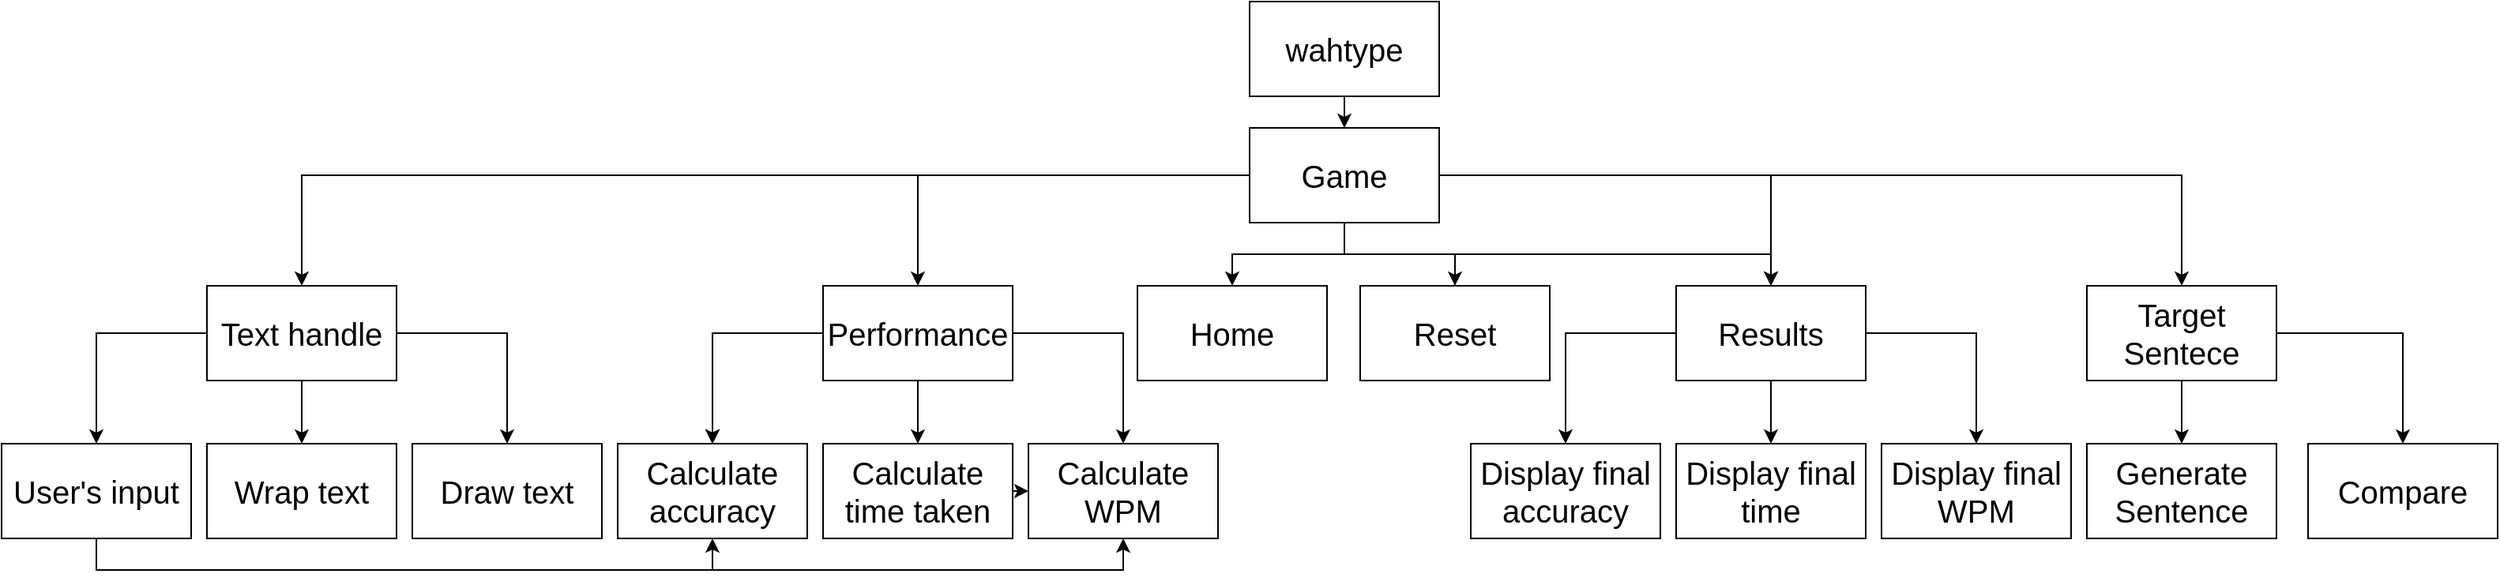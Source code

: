 <mxfile version="28.2.3">
  <diagram name="Page-1" id="OhJJ3mjOy6TYojQHY7Uv">
    <mxGraphModel dx="3774" dy="1335" grid="1" gridSize="10" guides="1" tooltips="1" connect="1" arrows="1" fold="1" page="1" pageScale="1" pageWidth="1169" pageHeight="827" math="0" shadow="0">
      <root>
        <mxCell id="0" />
        <mxCell id="1" parent="0" />
        <mxCell id="K-ESM88an505MiSwCpxi-11" value="" style="edgeStyle=orthogonalEdgeStyle;rounded=0;orthogonalLoop=1;jettySize=auto;html=1;" parent="1" source="K-ESM88an505MiSwCpxi-1" target="K-ESM88an505MiSwCpxi-10" edge="1">
          <mxGeometry relative="1" as="geometry" />
        </mxCell>
        <mxCell id="K-ESM88an505MiSwCpxi-1" value="&lt;font style=&quot;font-size: 20px;&quot;&gt;wahtype&lt;/font&gt;" style="rounded=0;whiteSpace=wrap;html=1;" parent="1" vertex="1">
          <mxGeometry x="540" y="60" width="120" height="60" as="geometry" />
        </mxCell>
        <mxCell id="iwysc34U7rKxAF9Snj9z-39" value="" style="edgeStyle=orthogonalEdgeStyle;rounded=0;orthogonalLoop=1;jettySize=auto;html=1;" parent="1" source="K-ESM88an505MiSwCpxi-10" target="iwysc34U7rKxAF9Snj9z-38" edge="1">
          <mxGeometry relative="1" as="geometry" />
        </mxCell>
        <mxCell id="iwysc34U7rKxAF9Snj9z-44" value="" style="edgeStyle=orthogonalEdgeStyle;rounded=0;orthogonalLoop=1;jettySize=auto;html=1;" parent="1" source="K-ESM88an505MiSwCpxi-10" target="iwysc34U7rKxAF9Snj9z-43" edge="1">
          <mxGeometry relative="1" as="geometry" />
        </mxCell>
        <mxCell id="iwysc34U7rKxAF9Snj9z-49" value="" style="edgeStyle=orthogonalEdgeStyle;rounded=0;orthogonalLoop=1;jettySize=auto;html=1;" parent="1" source="K-ESM88an505MiSwCpxi-10" target="iwysc34U7rKxAF9Snj9z-48" edge="1">
          <mxGeometry relative="1" as="geometry" />
        </mxCell>
        <mxCell id="iwysc34U7rKxAF9Snj9z-65" value="" style="edgeStyle=orthogonalEdgeStyle;rounded=0;orthogonalLoop=1;jettySize=auto;html=1;" parent="1" source="K-ESM88an505MiSwCpxi-10" target="iwysc34U7rKxAF9Snj9z-64" edge="1">
          <mxGeometry relative="1" as="geometry" />
        </mxCell>
        <mxCell id="iwysc34U7rKxAF9Snj9z-77" value="" style="edgeStyle=orthogonalEdgeStyle;rounded=0;orthogonalLoop=1;jettySize=auto;html=1;" parent="1" source="K-ESM88an505MiSwCpxi-10" target="iwysc34U7rKxAF9Snj9z-76" edge="1">
          <mxGeometry relative="1" as="geometry" />
        </mxCell>
        <mxCell id="iwysc34U7rKxAF9Snj9z-79" value="" style="edgeStyle=orthogonalEdgeStyle;rounded=0;orthogonalLoop=1;jettySize=auto;html=1;" parent="1" source="K-ESM88an505MiSwCpxi-10" target="iwysc34U7rKxAF9Snj9z-78" edge="1">
          <mxGeometry relative="1" as="geometry" />
        </mxCell>
        <mxCell id="K-ESM88an505MiSwCpxi-10" value="Game" style="rounded=0;whiteSpace=wrap;html=1;fontSize=20;" parent="1" vertex="1">
          <mxGeometry x="540" y="140" width="120" height="60" as="geometry" />
        </mxCell>
        <mxCell id="iwysc34U7rKxAF9Snj9z-41" value="" style="edgeStyle=orthogonalEdgeStyle;rounded=0;orthogonalLoop=1;jettySize=auto;html=1;" parent="1" source="iwysc34U7rKxAF9Snj9z-38" target="iwysc34U7rKxAF9Snj9z-40" edge="1">
          <mxGeometry relative="1" as="geometry" />
        </mxCell>
        <mxCell id="iwysc34U7rKxAF9Snj9z-46" value="" style="edgeStyle=orthogonalEdgeStyle;rounded=0;orthogonalLoop=1;jettySize=auto;html=1;" parent="1" source="iwysc34U7rKxAF9Snj9z-38" target="iwysc34U7rKxAF9Snj9z-45" edge="1">
          <mxGeometry relative="1" as="geometry" />
        </mxCell>
        <mxCell id="iwysc34U7rKxAF9Snj9z-38" value="Target Sentece" style="rounded=0;whiteSpace=wrap;html=1;fontSize=20;" parent="1" vertex="1">
          <mxGeometry x="1070" y="240" width="120" height="60" as="geometry" />
        </mxCell>
        <mxCell id="iwysc34U7rKxAF9Snj9z-40" value="Compare" style="rounded=0;whiteSpace=wrap;html=1;fontSize=20;" parent="1" vertex="1">
          <mxGeometry x="1210" y="340" width="120" height="60" as="geometry" />
        </mxCell>
        <mxCell id="DoSgNZzDinJcJUlmRz6c-2" value="" style="edgeStyle=orthogonalEdgeStyle;rounded=0;orthogonalLoop=1;jettySize=auto;html=1;" edge="1" parent="1" source="iwysc34U7rKxAF9Snj9z-43" target="DoSgNZzDinJcJUlmRz6c-1">
          <mxGeometry relative="1" as="geometry" />
        </mxCell>
        <mxCell id="DoSgNZzDinJcJUlmRz6c-6" value="" style="edgeStyle=orthogonalEdgeStyle;rounded=0;orthogonalLoop=1;jettySize=auto;html=1;" edge="1" parent="1" source="iwysc34U7rKxAF9Snj9z-43" target="DoSgNZzDinJcJUlmRz6c-5">
          <mxGeometry relative="1" as="geometry" />
        </mxCell>
        <mxCell id="DoSgNZzDinJcJUlmRz6c-10" value="" style="edgeStyle=orthogonalEdgeStyle;rounded=0;orthogonalLoop=1;jettySize=auto;html=1;" edge="1" parent="1" source="iwysc34U7rKxAF9Snj9z-43" target="DoSgNZzDinJcJUlmRz6c-9">
          <mxGeometry relative="1" as="geometry" />
        </mxCell>
        <mxCell id="iwysc34U7rKxAF9Snj9z-43" value="Text handle" style="rounded=0;whiteSpace=wrap;html=1;fontSize=20;" parent="1" vertex="1">
          <mxGeometry x="-120" y="240" width="120" height="60" as="geometry" />
        </mxCell>
        <mxCell id="iwysc34U7rKxAF9Snj9z-45" value="&lt;div&gt;Generate&lt;/div&gt;&lt;div&gt;Sentence&lt;/div&gt;" style="rounded=0;whiteSpace=wrap;html=1;fontSize=20;" parent="1" vertex="1">
          <mxGeometry x="1070" y="340" width="120" height="60" as="geometry" />
        </mxCell>
        <mxCell id="iwysc34U7rKxAF9Snj9z-51" value="" style="edgeStyle=orthogonalEdgeStyle;rounded=0;orthogonalLoop=1;jettySize=auto;html=1;" parent="1" source="iwysc34U7rKxAF9Snj9z-48" target="iwysc34U7rKxAF9Snj9z-50" edge="1">
          <mxGeometry relative="1" as="geometry" />
        </mxCell>
        <mxCell id="iwysc34U7rKxAF9Snj9z-53" value="" style="edgeStyle=orthogonalEdgeStyle;rounded=0;orthogonalLoop=1;jettySize=auto;html=1;" parent="1" source="iwysc34U7rKxAF9Snj9z-48" target="iwysc34U7rKxAF9Snj9z-52" edge="1">
          <mxGeometry relative="1" as="geometry" />
        </mxCell>
        <mxCell id="iwysc34U7rKxAF9Snj9z-54" value="" style="edgeStyle=orthogonalEdgeStyle;rounded=0;orthogonalLoop=1;jettySize=auto;html=1;" parent="1" source="iwysc34U7rKxAF9Snj9z-48" target="iwysc34U7rKxAF9Snj9z-52" edge="1">
          <mxGeometry relative="1" as="geometry" />
        </mxCell>
        <mxCell id="iwysc34U7rKxAF9Snj9z-55" value="" style="edgeStyle=orthogonalEdgeStyle;rounded=0;orthogonalLoop=1;jettySize=auto;html=1;" parent="1" source="iwysc34U7rKxAF9Snj9z-48" target="iwysc34U7rKxAF9Snj9z-52" edge="1">
          <mxGeometry relative="1" as="geometry" />
        </mxCell>
        <mxCell id="iwysc34U7rKxAF9Snj9z-57" value="" style="edgeStyle=orthogonalEdgeStyle;rounded=0;orthogonalLoop=1;jettySize=auto;html=1;" parent="1" source="iwysc34U7rKxAF9Snj9z-48" target="iwysc34U7rKxAF9Snj9z-56" edge="1">
          <mxGeometry relative="1" as="geometry" />
        </mxCell>
        <mxCell id="iwysc34U7rKxAF9Snj9z-48" value="Performance" style="rounded=0;whiteSpace=wrap;html=1;fontSize=20;" parent="1" vertex="1">
          <mxGeometry x="270" y="240" width="120" height="60" as="geometry" />
        </mxCell>
        <mxCell id="iwysc34U7rKxAF9Snj9z-50" value="Calculate WPM" style="rounded=0;whiteSpace=wrap;html=1;fontSize=20;" parent="1" vertex="1">
          <mxGeometry x="400" y="340" width="120" height="60" as="geometry" />
        </mxCell>
        <mxCell id="iwysc34U7rKxAF9Snj9z-52" value="Calculate accuracy" style="rounded=0;whiteSpace=wrap;html=1;fontSize=20;" parent="1" vertex="1">
          <mxGeometry x="140" y="340" width="120" height="60" as="geometry" />
        </mxCell>
        <mxCell id="iwysc34U7rKxAF9Snj9z-63" style="edgeStyle=orthogonalEdgeStyle;rounded=0;orthogonalLoop=1;jettySize=auto;html=1;exitX=1;exitY=0.5;exitDx=0;exitDy=0;entryX=0;entryY=0.5;entryDx=0;entryDy=0;" parent="1" source="iwysc34U7rKxAF9Snj9z-56" target="iwysc34U7rKxAF9Snj9z-50" edge="1">
          <mxGeometry relative="1" as="geometry" />
        </mxCell>
        <mxCell id="iwysc34U7rKxAF9Snj9z-56" value="&lt;div&gt;Calculate&lt;/div&gt;&lt;div&gt;time taken&lt;/div&gt;" style="rounded=0;whiteSpace=wrap;html=1;fontSize=20;" parent="1" vertex="1">
          <mxGeometry x="270" y="340" width="120" height="60" as="geometry" />
        </mxCell>
        <mxCell id="iwysc34U7rKxAF9Snj9z-67" value="" style="edgeStyle=orthogonalEdgeStyle;rounded=0;orthogonalLoop=1;jettySize=auto;html=1;" parent="1" source="iwysc34U7rKxAF9Snj9z-64" target="iwysc34U7rKxAF9Snj9z-66" edge="1">
          <mxGeometry relative="1" as="geometry" />
        </mxCell>
        <mxCell id="iwysc34U7rKxAF9Snj9z-69" value="" style="edgeStyle=orthogonalEdgeStyle;rounded=0;orthogonalLoop=1;jettySize=auto;html=1;" parent="1" source="iwysc34U7rKxAF9Snj9z-64" target="iwysc34U7rKxAF9Snj9z-68" edge="1">
          <mxGeometry relative="1" as="geometry" />
        </mxCell>
        <mxCell id="iwysc34U7rKxAF9Snj9z-71" value="" style="edgeStyle=orthogonalEdgeStyle;rounded=0;orthogonalLoop=1;jettySize=auto;html=1;" parent="1" source="iwysc34U7rKxAF9Snj9z-64" target="iwysc34U7rKxAF9Snj9z-70" edge="1">
          <mxGeometry relative="1" as="geometry" />
        </mxCell>
        <mxCell id="iwysc34U7rKxAF9Snj9z-64" value="Results" style="rounded=0;whiteSpace=wrap;html=1;fontSize=20;" parent="1" vertex="1">
          <mxGeometry x="810" y="240" width="120" height="60" as="geometry" />
        </mxCell>
        <mxCell id="iwysc34U7rKxAF9Snj9z-66" value="Display final WPM" style="rounded=0;whiteSpace=wrap;html=1;fontSize=20;" parent="1" vertex="1">
          <mxGeometry x="940" y="340" width="120" height="60" as="geometry" />
        </mxCell>
        <mxCell id="iwysc34U7rKxAF9Snj9z-68" value="Display final time" style="rounded=0;whiteSpace=wrap;html=1;fontSize=20;" parent="1" vertex="1">
          <mxGeometry x="810" y="340" width="120" height="60" as="geometry" />
        </mxCell>
        <mxCell id="iwysc34U7rKxAF9Snj9z-70" value="Display final accuracy" style="rounded=0;whiteSpace=wrap;html=1;fontSize=20;" parent="1" vertex="1">
          <mxGeometry x="680" y="340" width="120" height="60" as="geometry" />
        </mxCell>
        <mxCell id="iwysc34U7rKxAF9Snj9z-76" value="Home" style="rounded=0;whiteSpace=wrap;html=1;fontSize=20;" parent="1" vertex="1">
          <mxGeometry x="469" y="240" width="120" height="60" as="geometry" />
        </mxCell>
        <mxCell id="iwysc34U7rKxAF9Snj9z-83" style="edgeStyle=orthogonalEdgeStyle;rounded=0;orthogonalLoop=1;jettySize=auto;html=1;exitX=0.5;exitY=0;exitDx=0;exitDy=0;entryX=0.5;entryY=0;entryDx=0;entryDy=0;" parent="1" source="iwysc34U7rKxAF9Snj9z-78" target="iwysc34U7rKxAF9Snj9z-64" edge="1">
          <mxGeometry relative="1" as="geometry" />
        </mxCell>
        <mxCell id="iwysc34U7rKxAF9Snj9z-78" value="Reset" style="rounded=0;whiteSpace=wrap;html=1;fontSize=20;" parent="1" vertex="1">
          <mxGeometry x="610" y="240" width="120" height="60" as="geometry" />
        </mxCell>
        <mxCell id="DoSgNZzDinJcJUlmRz6c-7" style="edgeStyle=orthogonalEdgeStyle;rounded=0;orthogonalLoop=1;jettySize=auto;html=1;exitX=0.5;exitY=1;exitDx=0;exitDy=0;entryX=0.5;entryY=1;entryDx=0;entryDy=0;" edge="1" parent="1" source="DoSgNZzDinJcJUlmRz6c-1" target="iwysc34U7rKxAF9Snj9z-50">
          <mxGeometry relative="1" as="geometry" />
        </mxCell>
        <mxCell id="DoSgNZzDinJcJUlmRz6c-8" style="edgeStyle=orthogonalEdgeStyle;rounded=0;orthogonalLoop=1;jettySize=auto;html=1;exitX=0.5;exitY=1;exitDx=0;exitDy=0;entryX=0.5;entryY=1;entryDx=0;entryDy=0;" edge="1" parent="1" source="DoSgNZzDinJcJUlmRz6c-1" target="iwysc34U7rKxAF9Snj9z-52">
          <mxGeometry relative="1" as="geometry" />
        </mxCell>
        <mxCell id="DoSgNZzDinJcJUlmRz6c-1" value="User&#39;s input" style="rounded=0;whiteSpace=wrap;html=1;fontSize=20;" vertex="1" parent="1">
          <mxGeometry x="-250" y="340" width="120" height="60" as="geometry" />
        </mxCell>
        <mxCell id="DoSgNZzDinJcJUlmRz6c-5" value="Wrap text" style="rounded=0;whiteSpace=wrap;html=1;fontSize=20;" vertex="1" parent="1">
          <mxGeometry x="-120" y="340" width="120" height="60" as="geometry" />
        </mxCell>
        <mxCell id="DoSgNZzDinJcJUlmRz6c-9" value="Draw text" style="rounded=0;whiteSpace=wrap;html=1;fontSize=20;" vertex="1" parent="1">
          <mxGeometry x="10" y="340" width="120" height="60" as="geometry" />
        </mxCell>
      </root>
    </mxGraphModel>
  </diagram>
</mxfile>
